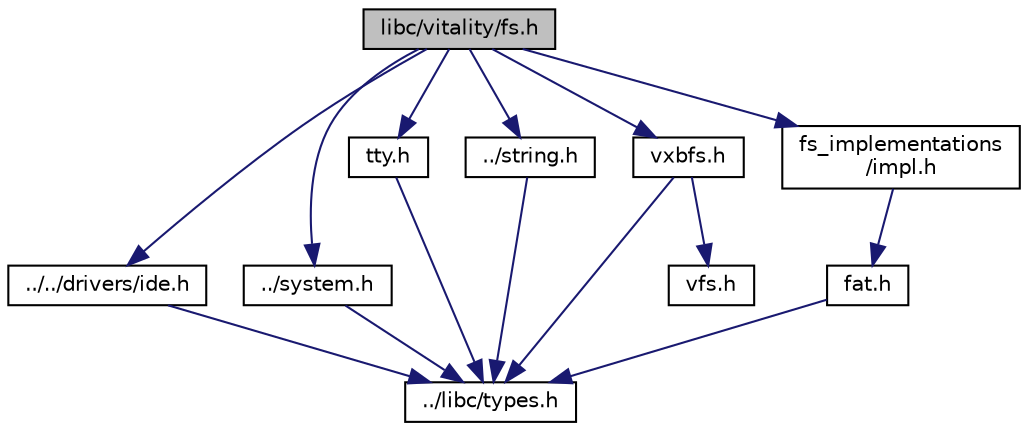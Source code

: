 digraph "libc/vitality/fs.h"
{
  edge [fontname="Helvetica",fontsize="10",labelfontname="Helvetica",labelfontsize="10"];
  node [fontname="Helvetica",fontsize="10",shape=record];
  Node0 [label="libc/vitality/fs.h",height=0.2,width=0.4,color="black", fillcolor="grey75", style="filled", fontcolor="black"];
  Node0 -> Node1 [color="midnightblue",fontsize="10",style="solid",fontname="Helvetica"];
  Node1 [label="../../drivers/ide.h",height=0.2,width=0.4,color="black", fillcolor="white", style="filled",URL="$a00035.html"];
  Node1 -> Node2 [color="midnightblue",fontsize="10",style="solid",fontname="Helvetica"];
  Node2 [label="../libc/types.h",height=0.2,width=0.4,color="black", fillcolor="white", style="filled",URL="$a00140.html"];
  Node0 -> Node3 [color="midnightblue",fontsize="10",style="solid",fontname="Helvetica"];
  Node3 [label="../system.h",height=0.2,width=0.4,color="black", fillcolor="white", style="filled",URL="$a00134.html"];
  Node3 -> Node2 [color="midnightblue",fontsize="10",style="solid",fontname="Helvetica"];
  Node0 -> Node4 [color="midnightblue",fontsize="10",style="solid",fontname="Helvetica"];
  Node4 [label="tty.h",height=0.2,width=0.4,color="black", fillcolor="white", style="filled",URL="$a00182.html"];
  Node4 -> Node2 [color="midnightblue",fontsize="10",style="solid",fontname="Helvetica"];
  Node0 -> Node5 [color="midnightblue",fontsize="10",style="solid",fontname="Helvetica"];
  Node5 [label="../string.h",height=0.2,width=0.4,color="black", fillcolor="white", style="filled",URL="$a00128.html"];
  Node5 -> Node2 [color="midnightblue",fontsize="10",style="solid",fontname="Helvetica"];
  Node0 -> Node6 [color="midnightblue",fontsize="10",style="solid",fontname="Helvetica"];
  Node6 [label="vxbfs.h",height=0.2,width=0.4,color="black", fillcolor="white", style="filled",URL="$a00206.html"];
  Node6 -> Node2 [color="midnightblue",fontsize="10",style="solid",fontname="Helvetica"];
  Node6 -> Node7 [color="midnightblue",fontsize="10",style="solid",fontname="Helvetica"];
  Node7 [label="vfs.h",height=0.2,width=0.4,color="black", fillcolor="white", style="filled",URL="$a00191.html"];
  Node0 -> Node8 [color="midnightblue",fontsize="10",style="solid",fontname="Helvetica"];
  Node8 [label="fs_implementations\l/impl.h",height=0.2,width=0.4,color="black", fillcolor="white", style="filled",URL="$a00161.html"];
  Node8 -> Node9 [color="midnightblue",fontsize="10",style="solid",fontname="Helvetica"];
  Node9 [label="fat.h",height=0.2,width=0.4,color="black", fillcolor="white", style="filled",URL="$a00158.html"];
  Node9 -> Node2 [color="midnightblue",fontsize="10",style="solid",fontname="Helvetica"];
}
